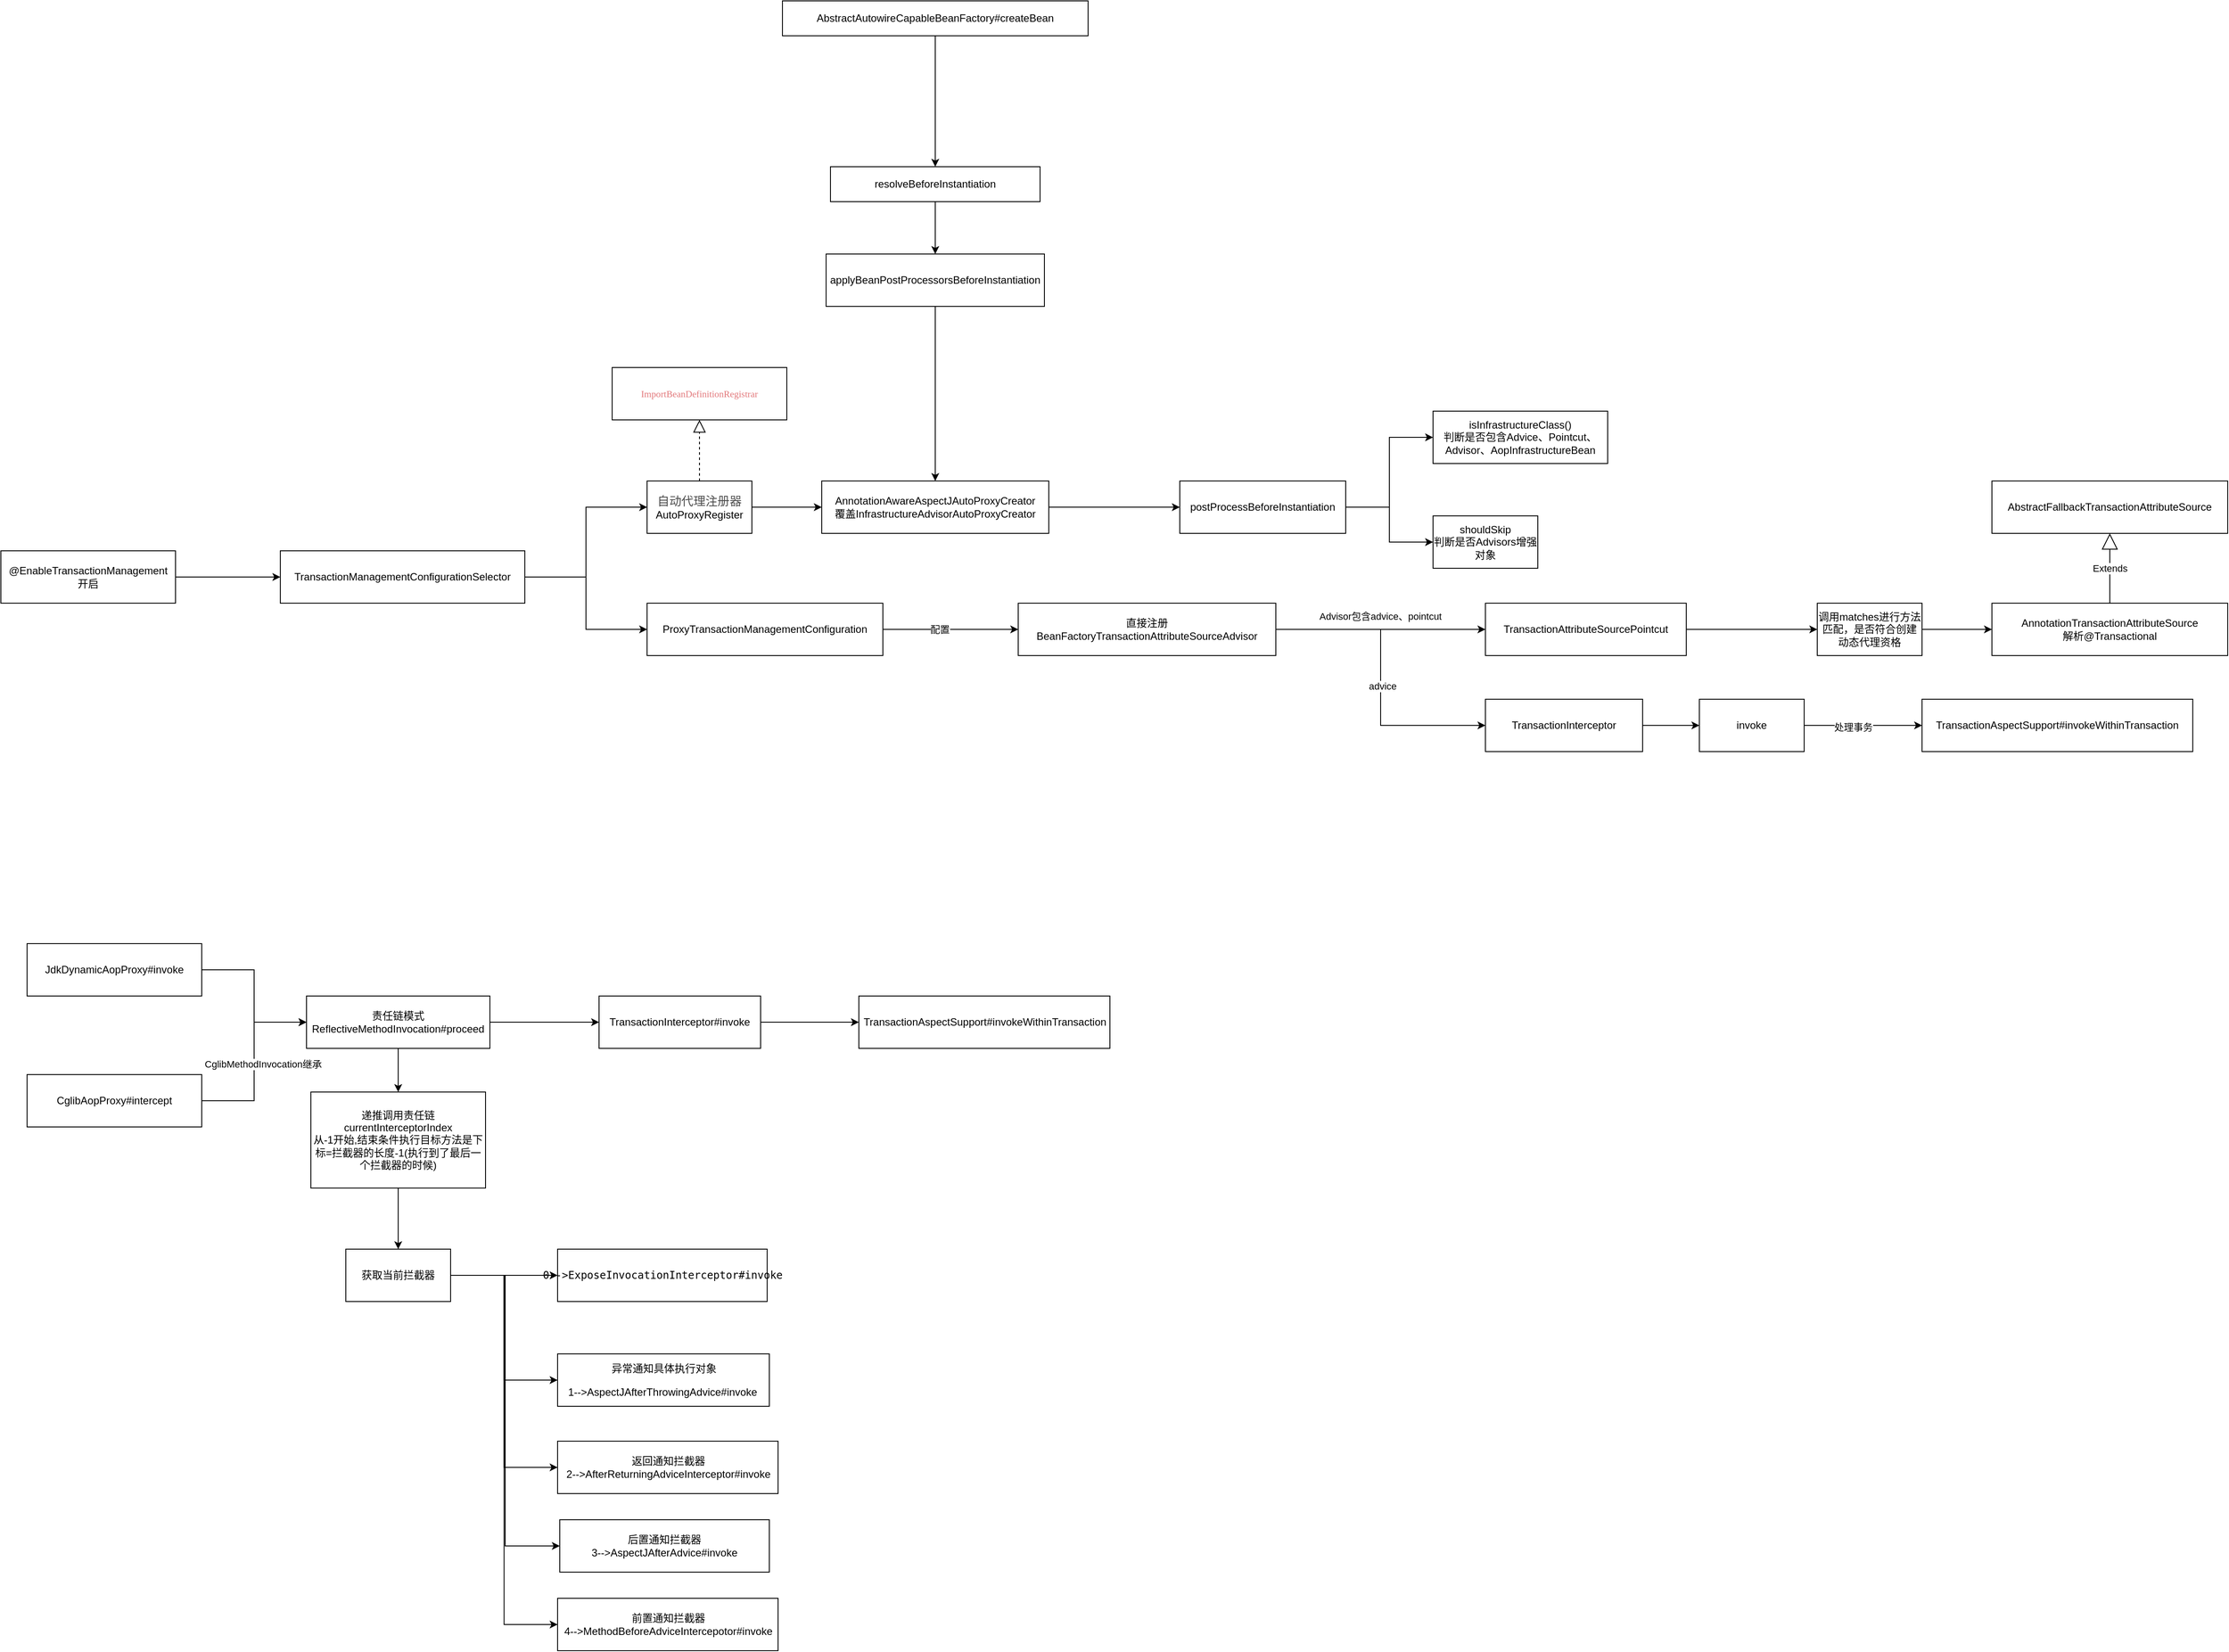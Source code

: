 <mxfile version="17.4.2" type="github">
  <diagram id="Odj46-beIhoIQQR6Bg-E" name="第 1 页">
    <mxGraphModel dx="782" dy="1605" grid="1" gridSize="10" guides="1" tooltips="1" connect="1" arrows="1" fold="1" page="1" pageScale="1" pageWidth="827" pageHeight="1169" math="0" shadow="0">
      <root>
        <mxCell id="0" />
        <mxCell id="1" parent="0" />
        <mxCell id="9VaDb7st5AmOWOfAFCHQ-3" value="" style="edgeStyle=orthogonalEdgeStyle;rounded=0;orthogonalLoop=1;jettySize=auto;html=1;" parent="1" source="9VaDb7st5AmOWOfAFCHQ-1" target="9VaDb7st5AmOWOfAFCHQ-2" edge="1">
          <mxGeometry relative="1" as="geometry" />
        </mxCell>
        <mxCell id="9VaDb7st5AmOWOfAFCHQ-1" value="@EnableTransactionManagement&lt;br&gt;开启" style="rounded=0;whiteSpace=wrap;html=1;" parent="1" vertex="1">
          <mxGeometry x="30" y="140" width="200" height="60" as="geometry" />
        </mxCell>
        <mxCell id="9VaDb7st5AmOWOfAFCHQ-5" value="" style="edgeStyle=orthogonalEdgeStyle;rounded=0;orthogonalLoop=1;jettySize=auto;html=1;entryX=0;entryY=0.5;entryDx=0;entryDy=0;" parent="1" source="9VaDb7st5AmOWOfAFCHQ-2" target="9VaDb7st5AmOWOfAFCHQ-4" edge="1">
          <mxGeometry relative="1" as="geometry" />
        </mxCell>
        <mxCell id="9VaDb7st5AmOWOfAFCHQ-7" value="" style="edgeStyle=orthogonalEdgeStyle;rounded=0;orthogonalLoop=1;jettySize=auto;html=1;" parent="1" source="9VaDb7st5AmOWOfAFCHQ-2" target="9VaDb7st5AmOWOfAFCHQ-6" edge="1">
          <mxGeometry relative="1" as="geometry" />
        </mxCell>
        <mxCell id="9VaDb7st5AmOWOfAFCHQ-2" value="TransactionManagementConfigurationSelector" style="whiteSpace=wrap;html=1;rounded=0;" parent="1" vertex="1">
          <mxGeometry x="350" y="140" width="280" height="60" as="geometry" />
        </mxCell>
        <mxCell id="9VaDb7st5AmOWOfAFCHQ-11" value="" style="edgeStyle=orthogonalEdgeStyle;rounded=0;orthogonalLoop=1;jettySize=auto;html=1;" parent="1" source="9VaDb7st5AmOWOfAFCHQ-4" target="9VaDb7st5AmOWOfAFCHQ-10" edge="1">
          <mxGeometry relative="1" as="geometry" />
        </mxCell>
        <mxCell id="9VaDb7st5AmOWOfAFCHQ-4" value="&lt;span style=&quot;color: rgb(77 , 77 , 77) ; font-size: 10.36pt&quot;&gt;自动代理注册器&lt;/span&gt;AutoProxyRegister" style="whiteSpace=wrap;html=1;rounded=0;" parent="1" vertex="1">
          <mxGeometry x="770" y="60" width="120" height="60" as="geometry" />
        </mxCell>
        <mxCell id="9VaDb7st5AmOWOfAFCHQ-14" value="" style="edgeStyle=orthogonalEdgeStyle;rounded=0;orthogonalLoop=1;jettySize=auto;html=1;" parent="1" source="9VaDb7st5AmOWOfAFCHQ-6" target="9VaDb7st5AmOWOfAFCHQ-13" edge="1">
          <mxGeometry relative="1" as="geometry" />
        </mxCell>
        <mxCell id="9VaDb7st5AmOWOfAFCHQ-15" value="配置" style="edgeLabel;html=1;align=center;verticalAlign=middle;resizable=0;points=[];" parent="9VaDb7st5AmOWOfAFCHQ-14" vertex="1" connectable="0">
          <mxGeometry x="-0.166" relative="1" as="geometry">
            <mxPoint as="offset" />
          </mxGeometry>
        </mxCell>
        <mxCell id="9VaDb7st5AmOWOfAFCHQ-6" value="ProxyTransactionManagementConfiguration" style="whiteSpace=wrap;html=1;rounded=0;" parent="1" vertex="1">
          <mxGeometry x="770" y="200" width="270" height="60" as="geometry" />
        </mxCell>
        <mxCell id="9VaDb7st5AmOWOfAFCHQ-8" value="" style="endArrow=block;dashed=1;endFill=0;endSize=12;html=1;rounded=0;exitX=0.5;exitY=0;exitDx=0;exitDy=0;" parent="1" source="9VaDb7st5AmOWOfAFCHQ-4" edge="1">
          <mxGeometry width="160" relative="1" as="geometry">
            <mxPoint x="830" y="60" as="sourcePoint" />
            <mxPoint x="830" y="-10" as="targetPoint" />
          </mxGeometry>
        </mxCell>
        <mxCell id="9VaDb7st5AmOWOfAFCHQ-9" value="&lt;div&gt;&lt;span style=&quot;font-size: 8.008pt ; font-family: &amp;#34;consolas&amp;#34; ; color: rgb(226 , 119 , 122)&quot;&gt;ImportBeanDefinitionRegistrar&lt;/span&gt;&lt;/div&gt;" style="rounded=0;whiteSpace=wrap;html=1;" parent="1" vertex="1">
          <mxGeometry x="730" y="-70" width="200" height="60" as="geometry" />
        </mxCell>
        <mxCell id="9VaDb7st5AmOWOfAFCHQ-42" value="" style="edgeStyle=orthogonalEdgeStyle;rounded=0;orthogonalLoop=1;jettySize=auto;html=1;" parent="1" source="9VaDb7st5AmOWOfAFCHQ-10" target="9VaDb7st5AmOWOfAFCHQ-41" edge="1">
          <mxGeometry relative="1" as="geometry" />
        </mxCell>
        <mxCell id="9VaDb7st5AmOWOfAFCHQ-10" value="AnnotationAwareAspectJAutoProxyCreator&lt;br&gt;覆盖InfrastructureAdvisorAutoProxyCreator" style="whiteSpace=wrap;html=1;rounded=0;" parent="1" vertex="1">
          <mxGeometry x="970" y="60" width="260" height="60" as="geometry" />
        </mxCell>
        <mxCell id="9VaDb7st5AmOWOfAFCHQ-17" value="" style="edgeStyle=orthogonalEdgeStyle;rounded=0;orthogonalLoop=1;jettySize=auto;html=1;" parent="1" source="9VaDb7st5AmOWOfAFCHQ-13" target="9VaDb7st5AmOWOfAFCHQ-16" edge="1">
          <mxGeometry relative="1" as="geometry" />
        </mxCell>
        <mxCell id="9VaDb7st5AmOWOfAFCHQ-20" value="" style="edgeStyle=orthogonalEdgeStyle;rounded=0;orthogonalLoop=1;jettySize=auto;html=1;entryX=0;entryY=0.5;entryDx=0;entryDy=0;" parent="1" source="9VaDb7st5AmOWOfAFCHQ-13" target="9VaDb7st5AmOWOfAFCHQ-19" edge="1">
          <mxGeometry relative="1" as="geometry" />
        </mxCell>
        <mxCell id="9VaDb7st5AmOWOfAFCHQ-24" value="advice" style="edgeLabel;html=1;align=center;verticalAlign=middle;resizable=0;points=[];" parent="9VaDb7st5AmOWOfAFCHQ-20" vertex="1" connectable="0">
          <mxGeometry x="0.055" y="2" relative="1" as="geometry">
            <mxPoint as="offset" />
          </mxGeometry>
        </mxCell>
        <mxCell id="9VaDb7st5AmOWOfAFCHQ-13" value="直接注册BeanFactoryTransactionAttributeSourceAdvisor" style="whiteSpace=wrap;html=1;rounded=0;" parent="1" vertex="1">
          <mxGeometry x="1195" y="200" width="295" height="60" as="geometry" />
        </mxCell>
        <mxCell id="9VaDb7st5AmOWOfAFCHQ-29" style="edgeStyle=orthogonalEdgeStyle;rounded=0;orthogonalLoop=1;jettySize=auto;html=1;" parent="1" source="9VaDb7st5AmOWOfAFCHQ-16" target="9VaDb7st5AmOWOfAFCHQ-22" edge="1">
          <mxGeometry relative="1" as="geometry" />
        </mxCell>
        <mxCell id="9VaDb7st5AmOWOfAFCHQ-16" value="TransactionAttributeSourcePointcut" style="whiteSpace=wrap;html=1;rounded=0;" parent="1" vertex="1">
          <mxGeometry x="1730" y="200" width="230" height="60" as="geometry" />
        </mxCell>
        <mxCell id="9VaDb7st5AmOWOfAFCHQ-26" value="" style="edgeStyle=orthogonalEdgeStyle;rounded=0;orthogonalLoop=1;jettySize=auto;html=1;" parent="1" source="9VaDb7st5AmOWOfAFCHQ-19" target="9VaDb7st5AmOWOfAFCHQ-25" edge="1">
          <mxGeometry relative="1" as="geometry" />
        </mxCell>
        <mxCell id="9VaDb7st5AmOWOfAFCHQ-19" value="TransactionInterceptor" style="whiteSpace=wrap;html=1;rounded=0;" parent="1" vertex="1">
          <mxGeometry x="1730" y="310" width="180" height="60" as="geometry" />
        </mxCell>
        <mxCell id="9VaDb7st5AmOWOfAFCHQ-21" value="&lt;span style=&quot;font-size: 11px ; background-color: rgb(255 , 255 , 255)&quot;&gt;Advisor包含advice、pointcut&lt;/span&gt;" style="text;html=1;strokeColor=none;fillColor=none;align=center;verticalAlign=middle;whiteSpace=wrap;rounded=0;" parent="1" vertex="1">
          <mxGeometry x="1520" y="200" width="180" height="30" as="geometry" />
        </mxCell>
        <mxCell id="9VaDb7st5AmOWOfAFCHQ-32" value="" style="edgeStyle=orthogonalEdgeStyle;rounded=0;orthogonalLoop=1;jettySize=auto;html=1;" parent="1" source="9VaDb7st5AmOWOfAFCHQ-22" target="9VaDb7st5AmOWOfAFCHQ-31" edge="1">
          <mxGeometry relative="1" as="geometry" />
        </mxCell>
        <mxCell id="9VaDb7st5AmOWOfAFCHQ-22" value="调用matches进行方法匹配，是否符合创建动态代理资格" style="whiteSpace=wrap;html=1;rounded=0;" parent="1" vertex="1">
          <mxGeometry x="2110" y="200" width="120" height="60" as="geometry" />
        </mxCell>
        <mxCell id="9VaDb7st5AmOWOfAFCHQ-28" value="" style="edgeStyle=orthogonalEdgeStyle;rounded=0;orthogonalLoop=1;jettySize=auto;html=1;" parent="1" source="9VaDb7st5AmOWOfAFCHQ-25" target="9VaDb7st5AmOWOfAFCHQ-27" edge="1">
          <mxGeometry relative="1" as="geometry" />
        </mxCell>
        <mxCell id="9VaDb7st5AmOWOfAFCHQ-30" value="处理事务" style="edgeLabel;html=1;align=center;verticalAlign=middle;resizable=0;points=[];" parent="9VaDb7st5AmOWOfAFCHQ-28" vertex="1" connectable="0">
          <mxGeometry x="-0.176" y="-2" relative="1" as="geometry">
            <mxPoint as="offset" />
          </mxGeometry>
        </mxCell>
        <mxCell id="9VaDb7st5AmOWOfAFCHQ-25" value="invoke" style="whiteSpace=wrap;html=1;rounded=0;" parent="1" vertex="1">
          <mxGeometry x="1975" y="310" width="120" height="60" as="geometry" />
        </mxCell>
        <mxCell id="9VaDb7st5AmOWOfAFCHQ-27" value="TransactionAspectSupport#invokeWithinTransaction" style="whiteSpace=wrap;html=1;rounded=0;" parent="1" vertex="1">
          <mxGeometry x="2230" y="310" width="310" height="60" as="geometry" />
        </mxCell>
        <mxCell id="9VaDb7st5AmOWOfAFCHQ-31" value="AnnotationTransactionAttributeSource&lt;br&gt;解析@Transactional" style="whiteSpace=wrap;html=1;rounded=0;" parent="1" vertex="1">
          <mxGeometry x="2310" y="200" width="270" height="60" as="geometry" />
        </mxCell>
        <mxCell id="9VaDb7st5AmOWOfAFCHQ-33" value="Extends" style="endArrow=block;endSize=16;endFill=0;html=1;rounded=0;exitX=0.5;exitY=0;exitDx=0;exitDy=0;entryX=0.5;entryY=1;entryDx=0;entryDy=0;" parent="1" source="9VaDb7st5AmOWOfAFCHQ-31" target="9VaDb7st5AmOWOfAFCHQ-34" edge="1">
          <mxGeometry width="160" relative="1" as="geometry">
            <mxPoint x="2450" y="180" as="sourcePoint" />
            <mxPoint x="2445" y="130" as="targetPoint" />
          </mxGeometry>
        </mxCell>
        <mxCell id="9VaDb7st5AmOWOfAFCHQ-34" value="AbstractFallbackTransactionAttributeSource" style="rounded=0;whiteSpace=wrap;html=1;" parent="1" vertex="1">
          <mxGeometry x="2310" y="60" width="270" height="60" as="geometry" />
        </mxCell>
        <mxCell id="9VaDb7st5AmOWOfAFCHQ-37" value="" style="edgeStyle=orthogonalEdgeStyle;rounded=0;orthogonalLoop=1;jettySize=auto;html=1;" parent="1" source="9VaDb7st5AmOWOfAFCHQ-35" target="9VaDb7st5AmOWOfAFCHQ-36" edge="1">
          <mxGeometry relative="1" as="geometry" />
        </mxCell>
        <mxCell id="9VaDb7st5AmOWOfAFCHQ-35" value="AbstractAutowireCapableBeanFactory#createBean" style="rounded=0;whiteSpace=wrap;html=1;" parent="1" vertex="1">
          <mxGeometry x="925" y="-490" width="350" height="40" as="geometry" />
        </mxCell>
        <mxCell id="9VaDb7st5AmOWOfAFCHQ-39" value="" style="edgeStyle=orthogonalEdgeStyle;rounded=0;orthogonalLoop=1;jettySize=auto;html=1;" parent="1" source="9VaDb7st5AmOWOfAFCHQ-36" target="9VaDb7st5AmOWOfAFCHQ-38" edge="1">
          <mxGeometry relative="1" as="geometry" />
        </mxCell>
        <mxCell id="9VaDb7st5AmOWOfAFCHQ-36" value="resolveBeforeInstantiation" style="whiteSpace=wrap;html=1;rounded=0;" parent="1" vertex="1">
          <mxGeometry x="980" y="-300" width="240" height="40" as="geometry" />
        </mxCell>
        <mxCell id="9VaDb7st5AmOWOfAFCHQ-40" style="edgeStyle=orthogonalEdgeStyle;rounded=0;orthogonalLoop=1;jettySize=auto;html=1;entryX=0.5;entryY=0;entryDx=0;entryDy=0;" parent="1" source="9VaDb7st5AmOWOfAFCHQ-38" target="9VaDb7st5AmOWOfAFCHQ-10" edge="1">
          <mxGeometry relative="1" as="geometry" />
        </mxCell>
        <mxCell id="9VaDb7st5AmOWOfAFCHQ-38" value="applyBeanPostProcessorsBeforeInstantiation" style="whiteSpace=wrap;html=1;rounded=0;" parent="1" vertex="1">
          <mxGeometry x="975" y="-200" width="250" height="60" as="geometry" />
        </mxCell>
        <mxCell id="9VaDb7st5AmOWOfAFCHQ-45" value="" style="edgeStyle=orthogonalEdgeStyle;rounded=0;orthogonalLoop=1;jettySize=auto;html=1;" parent="1" source="9VaDb7st5AmOWOfAFCHQ-41" target="9VaDb7st5AmOWOfAFCHQ-44" edge="1">
          <mxGeometry relative="1" as="geometry" />
        </mxCell>
        <mxCell id="9VaDb7st5AmOWOfAFCHQ-47" value="" style="edgeStyle=orthogonalEdgeStyle;rounded=0;orthogonalLoop=1;jettySize=auto;html=1;entryX=0;entryY=0.5;entryDx=0;entryDy=0;" parent="1" source="9VaDb7st5AmOWOfAFCHQ-41" target="9VaDb7st5AmOWOfAFCHQ-46" edge="1">
          <mxGeometry relative="1" as="geometry" />
        </mxCell>
        <mxCell id="9VaDb7st5AmOWOfAFCHQ-41" value="postProcessBeforeInstantiation" style="whiteSpace=wrap;html=1;rounded=0;" parent="1" vertex="1">
          <mxGeometry x="1380" y="60" width="190" height="60" as="geometry" />
        </mxCell>
        <mxCell id="9VaDb7st5AmOWOfAFCHQ-44" value="shouldSkip&lt;br&gt;判断是否Advisors增强对象" style="whiteSpace=wrap;html=1;rounded=0;" parent="1" vertex="1">
          <mxGeometry x="1670" y="100" width="120" height="60" as="geometry" />
        </mxCell>
        <mxCell id="9VaDb7st5AmOWOfAFCHQ-46" value="isInfrastructureClass()&lt;br&gt;判断是否包含Advice、Pointcut、Advisor、AopInfrastructureBean" style="whiteSpace=wrap;html=1;rounded=0;" parent="1" vertex="1">
          <mxGeometry x="1670" y="-20" width="200" height="60" as="geometry" />
        </mxCell>
        <mxCell id="CNhn-06rPCfGJJSZjA6u-3" value="" style="edgeStyle=orthogonalEdgeStyle;rounded=0;orthogonalLoop=1;jettySize=auto;html=1;exitX=1;exitY=0.5;exitDx=0;exitDy=0;" parent="1" source="CNhn-06rPCfGJJSZjA6u-1" target="CNhn-06rPCfGJJSZjA6u-2" edge="1">
          <mxGeometry relative="1" as="geometry">
            <mxPoint x="260" y="680" as="sourcePoint" />
          </mxGeometry>
        </mxCell>
        <mxCell id="CNhn-06rPCfGJJSZjA6u-1" value="JdkDynamicAopProxy#invoke" style="rounded=0;whiteSpace=wrap;html=1;" parent="1" vertex="1">
          <mxGeometry x="60" y="590" width="200" height="60" as="geometry" />
        </mxCell>
        <mxCell id="CNhn-06rPCfGJJSZjA6u-5" value="" style="edgeStyle=orthogonalEdgeStyle;rounded=0;orthogonalLoop=1;jettySize=auto;html=1;" parent="1" source="CNhn-06rPCfGJJSZjA6u-2" target="CNhn-06rPCfGJJSZjA6u-4" edge="1">
          <mxGeometry relative="1" as="geometry" />
        </mxCell>
        <mxCell id="CNhn-06rPCfGJJSZjA6u-12" value="" style="edgeStyle=orthogonalEdgeStyle;rounded=0;orthogonalLoop=1;jettySize=auto;html=1;" parent="1" source="CNhn-06rPCfGJJSZjA6u-2" target="CNhn-06rPCfGJJSZjA6u-11" edge="1">
          <mxGeometry relative="1" as="geometry" />
        </mxCell>
        <mxCell id="CNhn-06rPCfGJJSZjA6u-2" value="责任链模式&lt;br&gt;ReflectiveMethodInvocation#proceed" style="whiteSpace=wrap;html=1;rounded=0;" parent="1" vertex="1">
          <mxGeometry x="380" y="650" width="210" height="60" as="geometry" />
        </mxCell>
        <mxCell id="CNhn-06rPCfGJJSZjA6u-7" value="" style="edgeStyle=orthogonalEdgeStyle;rounded=0;orthogonalLoop=1;jettySize=auto;html=1;" parent="1" source="CNhn-06rPCfGJJSZjA6u-4" target="CNhn-06rPCfGJJSZjA6u-6" edge="1">
          <mxGeometry relative="1" as="geometry" />
        </mxCell>
        <mxCell id="CNhn-06rPCfGJJSZjA6u-4" value="TransactionInterceptor#invoke" style="whiteSpace=wrap;html=1;rounded=0;" parent="1" vertex="1">
          <mxGeometry x="715" y="650" width="185" height="60" as="geometry" />
        </mxCell>
        <mxCell id="CNhn-06rPCfGJJSZjA6u-6" value="TransactionAspectSupport#invokeWithinTransaction" style="whiteSpace=wrap;html=1;rounded=0;" parent="1" vertex="1">
          <mxGeometry x="1012.5" y="650" width="287.5" height="60" as="geometry" />
        </mxCell>
        <mxCell id="CNhn-06rPCfGJJSZjA6u-9" style="edgeStyle=orthogonalEdgeStyle;rounded=0;orthogonalLoop=1;jettySize=auto;html=1;entryX=0;entryY=0.5;entryDx=0;entryDy=0;" parent="1" source="CNhn-06rPCfGJJSZjA6u-8" target="CNhn-06rPCfGJJSZjA6u-2" edge="1">
          <mxGeometry relative="1" as="geometry" />
        </mxCell>
        <mxCell id="CNhn-06rPCfGJJSZjA6u-10" value="CglibMethodInvocation继承" style="edgeLabel;html=1;align=center;verticalAlign=middle;resizable=0;points=[];" parent="CNhn-06rPCfGJJSZjA6u-9" vertex="1" connectable="0">
          <mxGeometry x="-0.235" y="-1" relative="1" as="geometry">
            <mxPoint x="9" y="-22" as="offset" />
          </mxGeometry>
        </mxCell>
        <mxCell id="CNhn-06rPCfGJJSZjA6u-8" value="CglibAopProxy#intercept" style="rounded=0;whiteSpace=wrap;html=1;" parent="1" vertex="1">
          <mxGeometry x="60" y="740" width="200" height="60" as="geometry" />
        </mxCell>
        <mxCell id="CNhn-06rPCfGJJSZjA6u-14" value="" style="edgeStyle=orthogonalEdgeStyle;rounded=0;orthogonalLoop=1;jettySize=auto;html=1;" parent="1" source="CNhn-06rPCfGJJSZjA6u-11" target="CNhn-06rPCfGJJSZjA6u-13" edge="1">
          <mxGeometry relative="1" as="geometry" />
        </mxCell>
        <mxCell id="CNhn-06rPCfGJJSZjA6u-11" value="递推调用责任链&lt;br&gt;currentInterceptorIndex&lt;br&gt;从-1开始,结束条件执行目标方法是下标=拦截器的长度-1(执行到了最后一个拦截器的时候)" style="whiteSpace=wrap;html=1;rounded=0;" parent="1" vertex="1">
          <mxGeometry x="385" y="760" width="200" height="110" as="geometry" />
        </mxCell>
        <mxCell id="CNhn-06rPCfGJJSZjA6u-16" value="" style="edgeStyle=orthogonalEdgeStyle;rounded=0;orthogonalLoop=1;jettySize=auto;html=1;" parent="1" source="CNhn-06rPCfGJJSZjA6u-13" target="CNhn-06rPCfGJJSZjA6u-15" edge="1">
          <mxGeometry relative="1" as="geometry" />
        </mxCell>
        <mxCell id="CNhn-06rPCfGJJSZjA6u-20" style="edgeStyle=orthogonalEdgeStyle;rounded=0;orthogonalLoop=1;jettySize=auto;html=1;entryX=0;entryY=0.5;entryDx=0;entryDy=0;" parent="1" source="CNhn-06rPCfGJJSZjA6u-13" target="CNhn-06rPCfGJJSZjA6u-18" edge="1">
          <mxGeometry relative="1" as="geometry" />
        </mxCell>
        <mxCell id="CNhn-06rPCfGJJSZjA6u-22" value="" style="edgeStyle=orthogonalEdgeStyle;rounded=0;orthogonalLoop=1;jettySize=auto;html=1;entryX=0;entryY=0.5;entryDx=0;entryDy=0;" parent="1" source="CNhn-06rPCfGJJSZjA6u-13" target="CNhn-06rPCfGJJSZjA6u-21" edge="1">
          <mxGeometry relative="1" as="geometry" />
        </mxCell>
        <mxCell id="CNhn-06rPCfGJJSZjA6u-24" style="edgeStyle=orthogonalEdgeStyle;rounded=0;orthogonalLoop=1;jettySize=auto;html=1;entryX=0;entryY=0.5;entryDx=0;entryDy=0;" parent="1" source="CNhn-06rPCfGJJSZjA6u-13" target="CNhn-06rPCfGJJSZjA6u-23" edge="1">
          <mxGeometry relative="1" as="geometry" />
        </mxCell>
        <mxCell id="CNhn-06rPCfGJJSZjA6u-26" style="edgeStyle=orthogonalEdgeStyle;rounded=0;orthogonalLoop=1;jettySize=auto;html=1;entryX=0;entryY=0.5;entryDx=0;entryDy=0;" parent="1" source="CNhn-06rPCfGJJSZjA6u-13" target="CNhn-06rPCfGJJSZjA6u-25" edge="1">
          <mxGeometry relative="1" as="geometry" />
        </mxCell>
        <mxCell id="CNhn-06rPCfGJJSZjA6u-13" value="获取当前拦截器" style="whiteSpace=wrap;html=1;rounded=0;" parent="1" vertex="1">
          <mxGeometry x="425" y="940" width="120" height="60" as="geometry" />
        </mxCell>
        <mxCell id="CNhn-06rPCfGJJSZjA6u-15" value="&lt;pre&gt;0--&amp;gt;ExposeInvocationInterceptor#invoke&lt;/pre&gt;" style="whiteSpace=wrap;html=1;rounded=0;" parent="1" vertex="1">
          <mxGeometry x="667.5" y="940" width="240" height="60" as="geometry" />
        </mxCell>
        <mxCell id="CNhn-06rPCfGJJSZjA6u-18" value="&lt;pre&gt;&lt;span&gt;&lt;font face=&quot;Helvetica&quot;&gt;&lt;span&gt;异常通知具体执行对象&lt;br&gt;&lt;/span&gt;&lt;/font&gt;&lt;/span&gt;&lt;/pre&gt;&lt;pre&gt;&lt;span style=&quot;font-family: &amp;#34;helvetica&amp;#34;&quot;&gt;1--&amp;gt;AspectJAfterThrowingAdvice#invoke&amp;nbsp;&lt;/span&gt;&lt;br&gt;&lt;/pre&gt;" style="whiteSpace=wrap;html=1;rounded=0;" parent="1" vertex="1">
          <mxGeometry x="667.5" y="1060" width="242.5" height="60" as="geometry" />
        </mxCell>
        <mxCell id="CNhn-06rPCfGJJSZjA6u-21" value="返回通知拦截器&lt;br&gt;2--&amp;gt;AfterReturningAdviceInterceptor#invoke" style="whiteSpace=wrap;html=1;rounded=0;" parent="1" vertex="1">
          <mxGeometry x="667.5" y="1160" width="252.5" height="60" as="geometry" />
        </mxCell>
        <mxCell id="CNhn-06rPCfGJJSZjA6u-23" value="后置通知拦截器&lt;br&gt;3--&amp;gt;AspectJAfterAdvice#invoke" style="whiteSpace=wrap;html=1;rounded=0;" parent="1" vertex="1">
          <mxGeometry x="670" y="1250" width="240" height="60" as="geometry" />
        </mxCell>
        <mxCell id="CNhn-06rPCfGJJSZjA6u-25" value="前置通知拦截器&lt;br&gt;4--&amp;gt;MethodBeforeAdviceIntercepotor#invoke" style="whiteSpace=wrap;html=1;rounded=0;" parent="1" vertex="1">
          <mxGeometry x="667.5" y="1340" width="252.5" height="60" as="geometry" />
        </mxCell>
      </root>
    </mxGraphModel>
  </diagram>
</mxfile>

